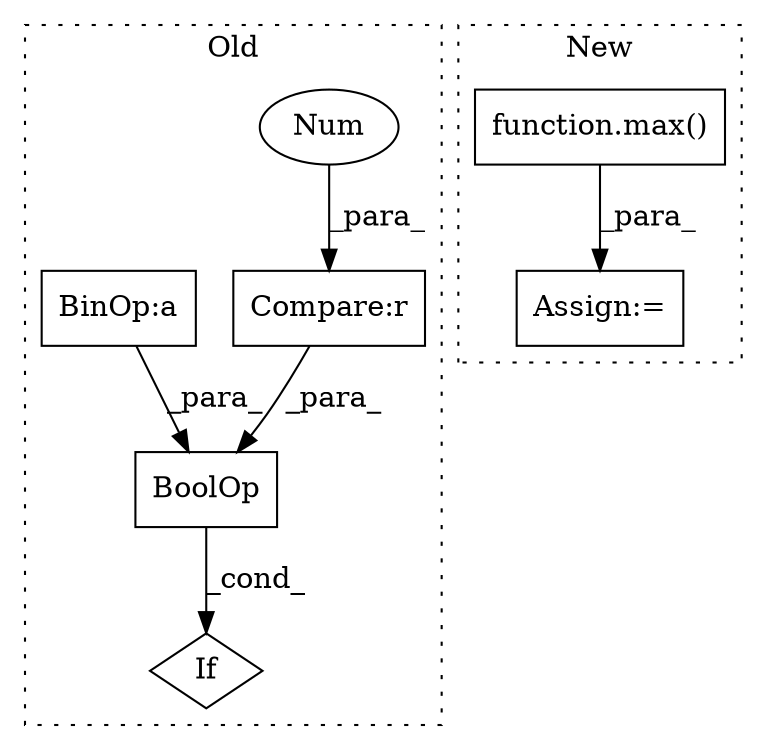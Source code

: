digraph G {
subgraph cluster0 {
1 [label="If" a="96" s="3604" l="3" shape="diamond"];
3 [label="Compare:r" a="40" s="3607" l="21" shape="box"];
4 [label="Num" a="76" s="3625" l="3" shape="ellipse"];
6 [label="BoolOp" a="72" s="3607" l="61" shape="box"];
7 [label="BinOp:a" a="82" s="3649" l="3" shape="box"];
label = "Old";
style="dotted";
}
subgraph cluster1 {
2 [label="function.max()" a="75" s="4149,4158" l="4,1" shape="box"];
5 [label="Assign:=" a="68" s="4132" l="3" shape="box"];
label = "New";
style="dotted";
}
2 -> 5 [label="_para_"];
3 -> 6 [label="_para_"];
4 -> 3 [label="_para_"];
6 -> 1 [label="_cond_"];
7 -> 6 [label="_para_"];
}